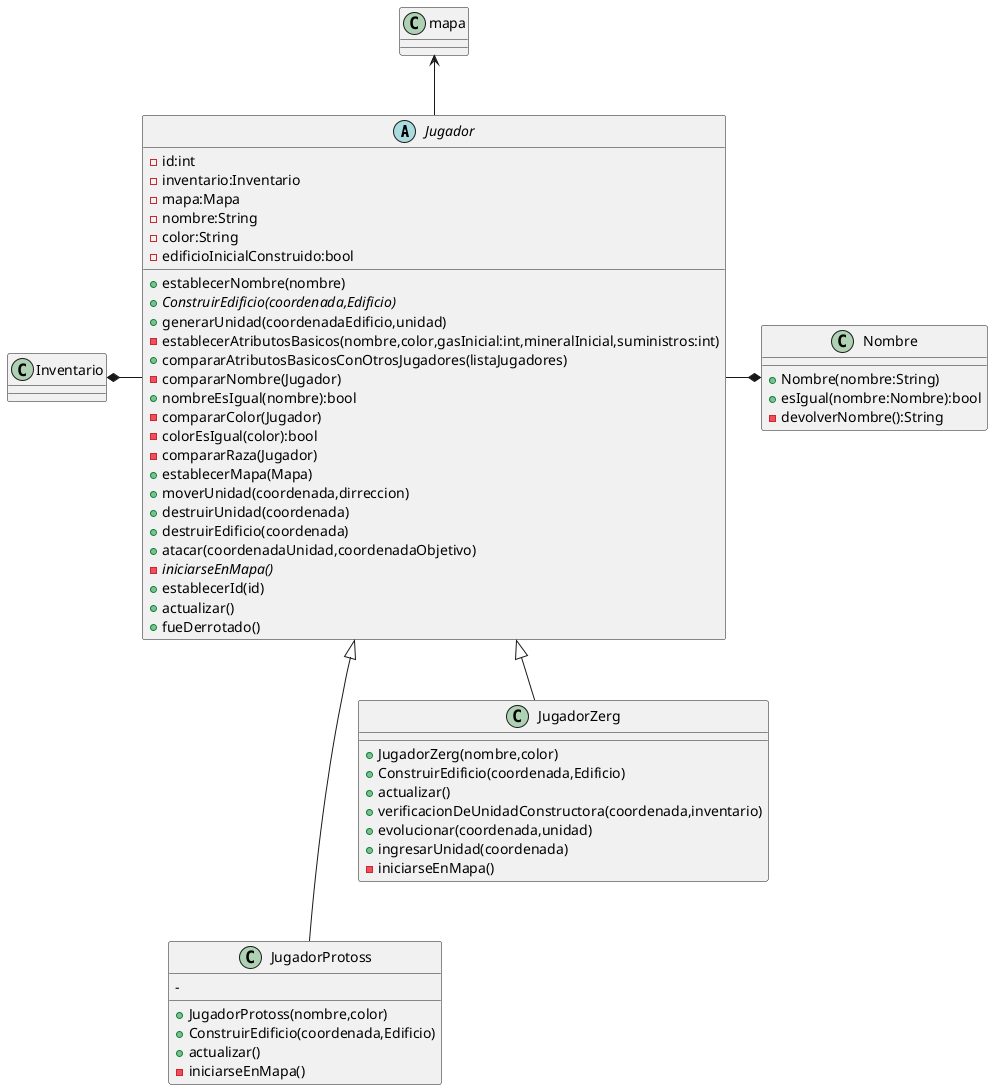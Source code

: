 @startuml
abstract Jugador{
-id:int
-inventario:Inventario
-mapa:Mapa
-nombre:String
-color:String
-edificioInicialConstruido:bool
+establecerNombre(nombre)
+{abstract}ConstruirEdificio(coordenada,Edificio)
+generarUnidad(coordenadaEdificio,unidad)
-establecerAtributosBasicos(nombre,color,gasInicial:int,mineralInicial,suministros:int)
+compararAtributosBasicosConOtrosJugadores(listaJugadores)
-compararNombre(Jugador)
+nombreEsIgual(nombre):bool
-compararColor(Jugador)
-colorEsIgual(color):bool
-compararRaza(Jugador)
+establecerMapa(Mapa)
+moverUnidad(coordenada,dirreccion)
+destruirUnidad(coordenada)
+destruirEdificio(coordenada)
+atacar(coordenadaUnidad,coordenadaObjetivo)
{abstract}-iniciarseEnMapa()
+establecerId(id)
+actualizar()
+fueDerrotado()


}
class JugadorProtoss{
-
+JugadorProtoss(nombre,color)
+ConstruirEdificio(coordenada,Edificio)
+actualizar()
-iniciarseEnMapa()
}


class JugadorZerg{
+JugadorZerg(nombre,color)
+ConstruirEdificio(coordenada,Edificio)
+actualizar()
+verificacionDeUnidadConstructora(coordenada,inventario)
+evolucionar(coordenada,unidad)
+ingresarUnidad(coordenada)
-iniciarseEnMapa()
}
class Nombre{
+Nombre(nombre:String)
+esIgual(nombre:Nombre):bool
-devolverNombre():String

}





Jugador -left* Inventario
mapa <-- Jugador

Jugador -right* Nombre

Jugador <|--- JugadorProtoss
Jugador <|-- JugadorZerg

@enduml